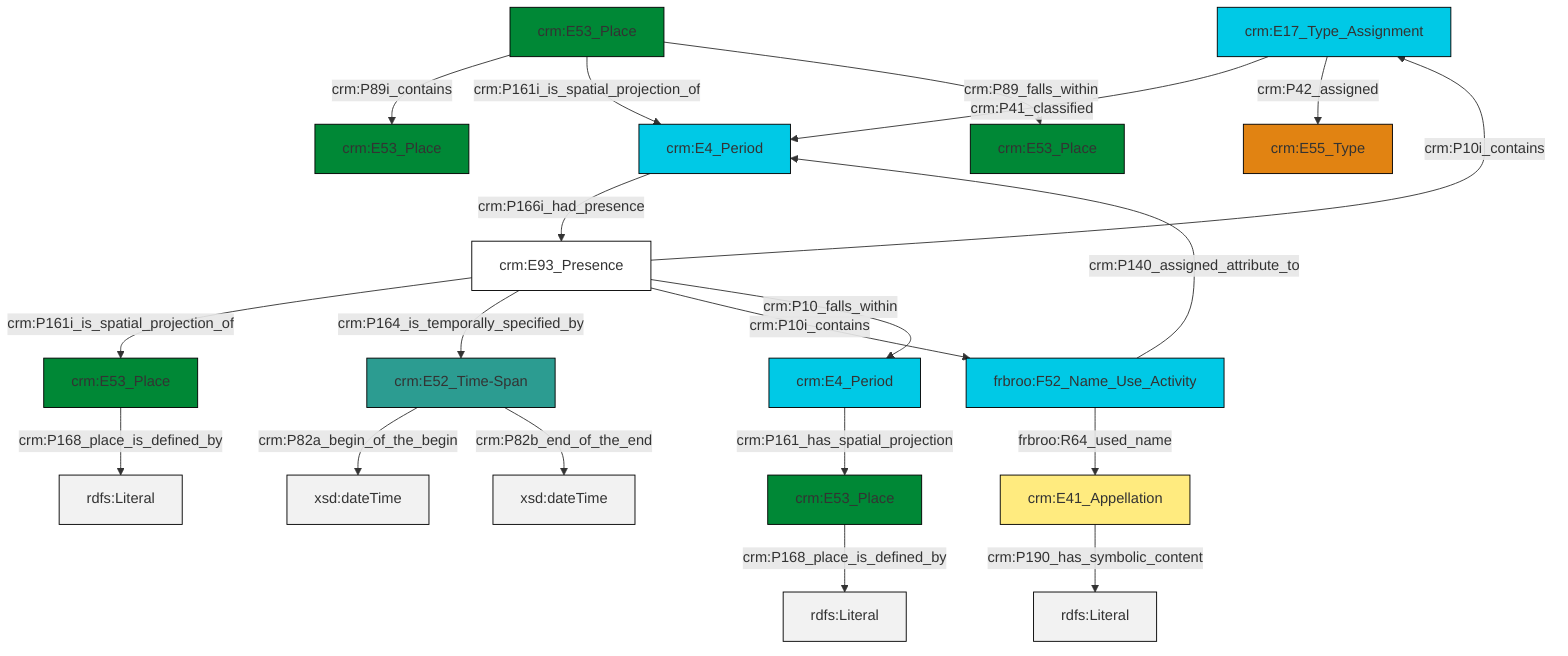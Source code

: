 graph TD
classDef Literal fill:#f2f2f2,stroke:#000000;
classDef CRM_Entity fill:#FFFFFF,stroke:#000000;
classDef Temporal_Entity fill:#00C9E6, stroke:#000000;
classDef Type fill:#E18312, stroke:#000000;
classDef Time-Span fill:#2C9C91, stroke:#000000;
classDef Appellation fill:#FFEB7F, stroke:#000000;
classDef Place fill:#008836, stroke:#000000;
classDef Persistent_Item fill:#B266B2, stroke:#000000;
classDef Conceptual_Object fill:#FFD700, stroke:#000000;
classDef Physical_Thing fill:#D2B48C, stroke:#000000;
classDef Actor fill:#f58aad, stroke:#000000;
classDef PC_Classes fill:#4ce600, stroke:#000000;
classDef Multi fill:#cccccc,stroke:#000000;

2["crm:E17_Type_Assignment"]:::Temporal_Entity -->|crm:P41_classified| 3["crm:E4_Period"]:::Temporal_Entity
4["crm:E53_Place"]:::Place -->|crm:P89i_contains| 5["crm:E53_Place"]:::Place
6["crm:E53_Place"]:::Place -->|crm:P168_place_is_defined_by| 7[rdfs:Literal]:::Literal
8["crm:E53_Place"]:::Place -->|crm:P168_place_is_defined_by| 9[rdfs:Literal]:::Literal
10["crm:E41_Appellation"]:::Appellation -->|crm:P190_has_symbolic_content| 11[rdfs:Literal]:::Literal
4["crm:E53_Place"]:::Place -->|crm:P161i_is_spatial_projection_of| 3["crm:E4_Period"]:::Temporal_Entity
19["crm:E93_Presence"]:::CRM_Entity -->|crm:P10i_contains| 2["crm:E17_Type_Assignment"]:::Temporal_Entity
19["crm:E93_Presence"]:::CRM_Entity -->|crm:P161i_is_spatial_projection_of| 6["crm:E53_Place"]:::Place
22["frbroo:F52_Name_Use_Activity"]:::Temporal_Entity -->|crm:P140_assigned_attribute_to| 3["crm:E4_Period"]:::Temporal_Entity
22["frbroo:F52_Name_Use_Activity"]:::Temporal_Entity -->|frbroo:R64_used_name| 10["crm:E41_Appellation"]:::Appellation
2["crm:E17_Type_Assignment"]:::Temporal_Entity -->|crm:P42_assigned| 15["crm:E55_Type"]:::Type
4["crm:E53_Place"]:::Place -->|crm:P89_falls_within| 17["crm:E53_Place"]:::Place
12["crm:E52_Time-Span"]:::Time-Span -->|crm:P82a_begin_of_the_begin| 27[xsd:dateTime]:::Literal
0["crm:E4_Period"]:::Temporal_Entity -->|crm:P161_has_spatial_projection| 8["crm:E53_Place"]:::Place
19["crm:E93_Presence"]:::CRM_Entity -->|crm:P164_is_temporally_specified_by| 12["crm:E52_Time-Span"]:::Time-Span
3["crm:E4_Period"]:::Temporal_Entity -->|crm:P166i_had_presence| 19["crm:E93_Presence"]:::CRM_Entity
19["crm:E93_Presence"]:::CRM_Entity -->|crm:P10i_contains| 22["frbroo:F52_Name_Use_Activity"]:::Temporal_Entity
12["crm:E52_Time-Span"]:::Time-Span -->|crm:P82b_end_of_the_end| 28[xsd:dateTime]:::Literal
19["crm:E93_Presence"]:::CRM_Entity -->|crm:P10_falls_within| 0["crm:E4_Period"]:::Temporal_Entity
